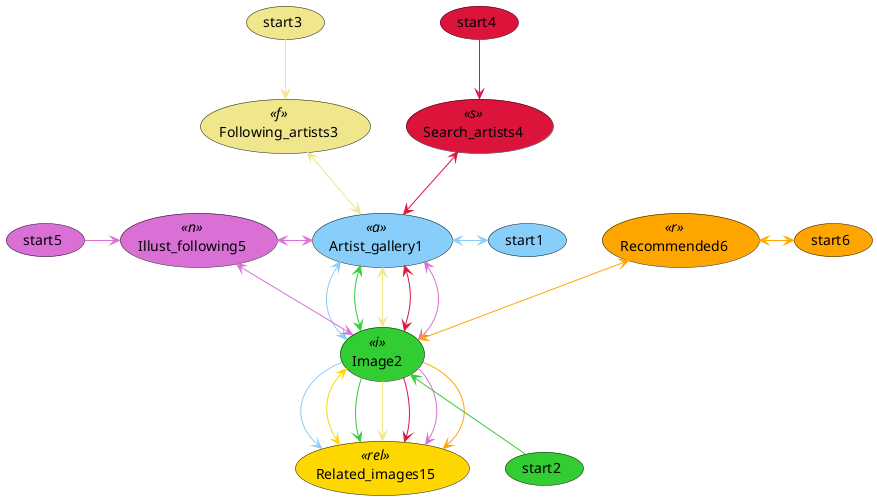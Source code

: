 @startuml

skinparam usecase<<a>>BackgroundColor LightSkyBlue
skinparam usecase<<i>>BackgroundColor LimeGreen
skinparam usecase<<f>>BackgroundColor Khaki
skinparam usecase<<s>>BackgroundColor crimson
skinparam usecase<<n>>BackgroundColor Orchid
skinparam usecase<<r>>BackgroundColor Orange
skinparam usecase<<rel>>BackgroundColor Gold

usecase Artist_gallery1 <<a>>
usecase Image2 <<i>>
usecase Following_artists3 <<f>>
usecase Search_artists4 <<s>>
usecase Illust_following5 <<n>>
usecase Related_images15 <<rel>>
usecase Recommended6 <<r>>

Related_images15 <-[#Gold]-> Image2

usecase start1 #LightSkyBlue
Artist_gallery1 <-[#LightSkyBlue]right-> start1
Artist_gallery1 <-[#LightSkyBlue]-> Image2

usecase start2 #LimeGreen
Artist_gallery1 <-[#LimeGreen]-> Image2
Image2 <-[#LimeGreen]- start2

Image2 -[#LightSkyBlue]-> Related_images15
Image2 -[#LimeGreen]-> Related_images15
Image2 -[#khaki]-> Related_images15
Image2 -[#crimson]-> Related_images15
Image2 -[#Orchid]-> Related_images15


usecase start3 #khaki
Following_artists3 <-[#khaki]-> Artist_gallery1
Artist_gallery1 <-[#khaki]-> Image2
Following_artists3 <-[#khaki]up- start3

usecase start4 #crimson
Search_artists4 <-[#crimson]-> Artist_gallery1
Search_artists4 <-[#crimson]up- start4
Artist_gallery1 <-[#crimson]-> Image2

usecase start5 #Orchid
Illust_following5 <-[#Orchid]-> Image2
Illust_following5 <-[#Orchid]left- start5
Artist_gallery1 <-[#Orchid]-> Image2
Illust_following5 <-[#Orchid]right-> Artist_gallery1

usecase start6 #Orange
Recommended6 <-[#Orange]right-> start6
Recommended6 <-[#Orange]-> Image2
Image2 -[#Orange]-> Related_images15

@enduml
